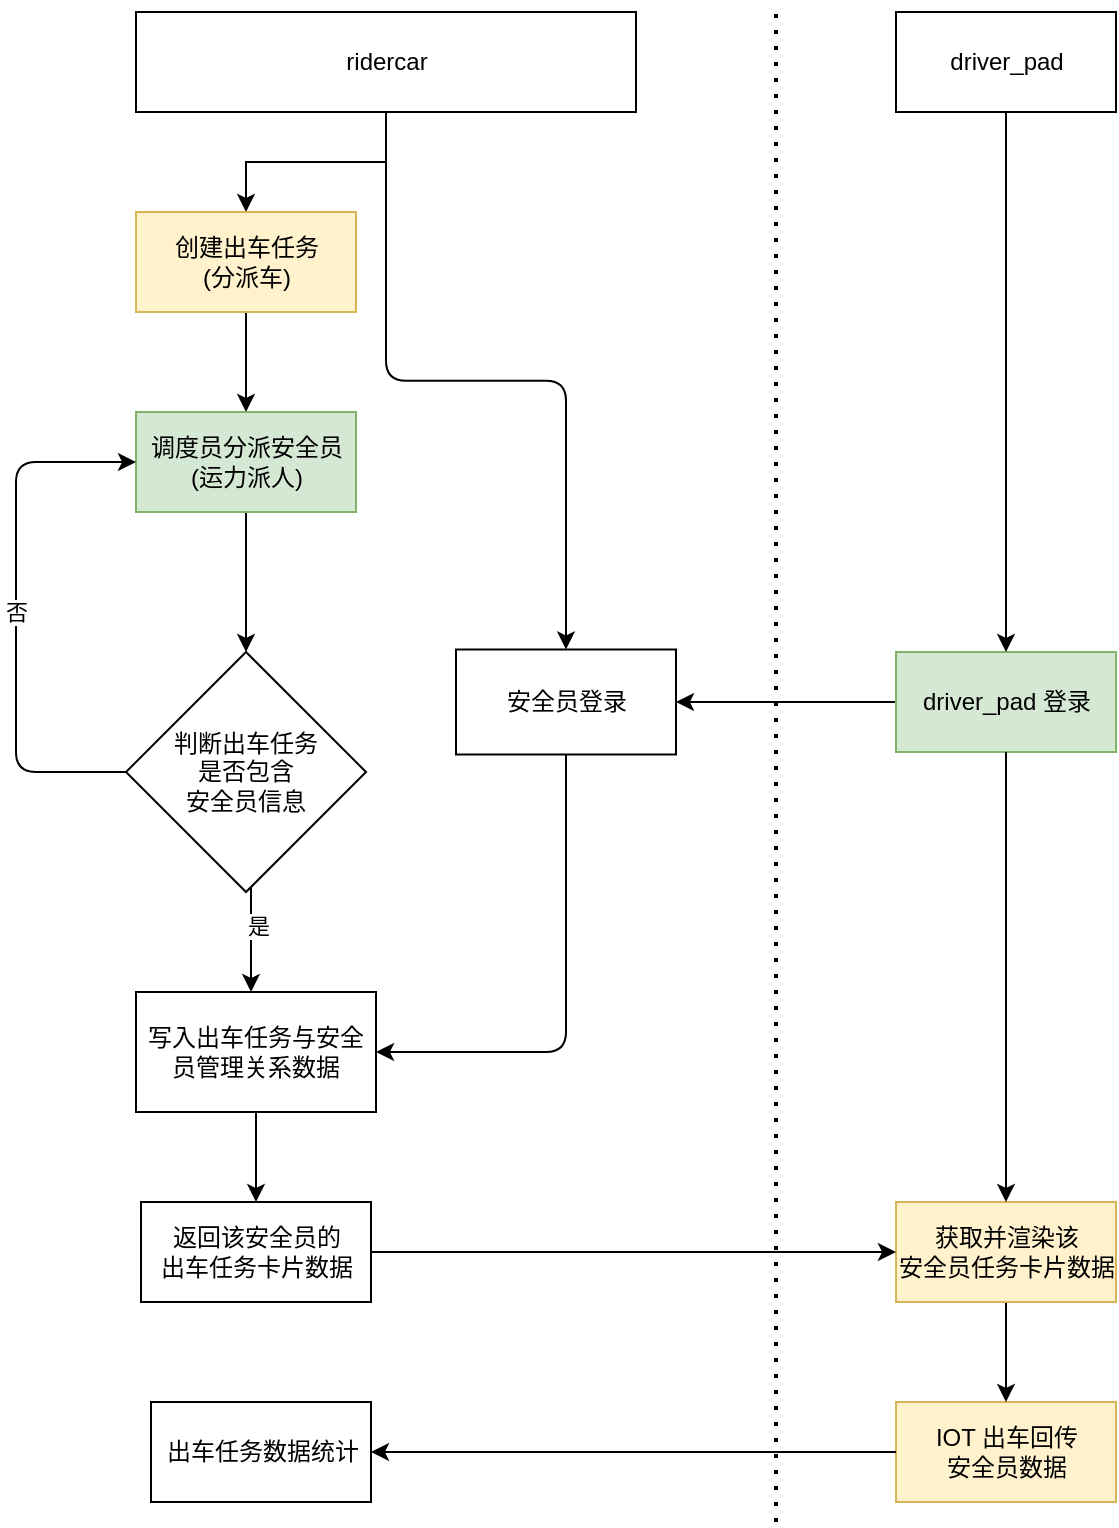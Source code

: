 <mxfile version="14.8.2" type="github">
  <diagram id="JkqSz3OC0iguHb5306tC" name="Page-1">
    <mxGraphModel dx="2066" dy="1071" grid="1" gridSize="10" guides="1" tooltips="1" connect="1" arrows="1" fold="1" page="1" pageScale="1" pageWidth="827" pageHeight="1169" math="0" shadow="0">
      <root>
        <mxCell id="0" />
        <mxCell id="1" parent="0" />
        <mxCell id="P5wz6ZX5gCALLBjAEXnX-6" value="" style="edgeStyle=orthogonalEdgeStyle;rounded=0;orthogonalLoop=1;jettySize=auto;html=1;" parent="1" source="P5wz6ZX5gCALLBjAEXnX-1" target="P5wz6ZX5gCALLBjAEXnX-4" edge="1">
          <mxGeometry relative="1" as="geometry" />
        </mxCell>
        <mxCell id="P5wz6ZX5gCALLBjAEXnX-1" value="ridercar" style="html=1;" parent="1" vertex="1">
          <mxGeometry x="120" y="45" width="250" height="50" as="geometry" />
        </mxCell>
        <mxCell id="P5wz6ZX5gCALLBjAEXnX-2" value="driver_pad" style="html=1;" parent="1" vertex="1">
          <mxGeometry x="500" y="45" width="110" height="50" as="geometry" />
        </mxCell>
        <mxCell id="P5wz6ZX5gCALLBjAEXnX-7" value="" style="edgeStyle=orthogonalEdgeStyle;rounded=0;orthogonalLoop=1;jettySize=auto;html=1;" parent="1" source="P5wz6ZX5gCALLBjAEXnX-4" target="P5wz6ZX5gCALLBjAEXnX-5" edge="1">
          <mxGeometry relative="1" as="geometry" />
        </mxCell>
        <mxCell id="P5wz6ZX5gCALLBjAEXnX-4" value="创建出车任务&lt;br&gt;(分派车)" style="html=1;fillColor=#fff2cc;strokeColor=#d6b656;" parent="1" vertex="1">
          <mxGeometry x="120" y="145" width="110" height="50" as="geometry" />
        </mxCell>
        <mxCell id="P5wz6ZX5gCALLBjAEXnX-9" value="" style="edgeStyle=orthogonalEdgeStyle;rounded=0;orthogonalLoop=1;jettySize=auto;html=1;" parent="1" source="P5wz6ZX5gCALLBjAEXnX-5" target="P5wz6ZX5gCALLBjAEXnX-8" edge="1">
          <mxGeometry relative="1" as="geometry" />
        </mxCell>
        <mxCell id="P5wz6ZX5gCALLBjAEXnX-5" value="调度员分派安全员&lt;br&gt;(运力派人)" style="html=1;fillColor=#d5e8d4;strokeColor=#82b366;" parent="1" vertex="1">
          <mxGeometry x="120" y="245" width="110" height="50" as="geometry" />
        </mxCell>
        <mxCell id="P5wz6ZX5gCALLBjAEXnX-16" value="" style="edgeStyle=elbowEdgeStyle;rounded=0;orthogonalLoop=1;jettySize=auto;html=1;" parent="1" source="P5wz6ZX5gCALLBjAEXnX-8" target="P5wz6ZX5gCALLBjAEXnX-15" edge="1">
          <mxGeometry relative="1" as="geometry" />
        </mxCell>
        <mxCell id="-qk9JmvtxwR0tcic5spb-1" value="是" style="edgeLabel;html=1;align=center;verticalAlign=middle;resizable=0;points=[];" vertex="1" connectable="0" parent="P5wz6ZX5gCALLBjAEXnX-16">
          <mxGeometry x="-0.27" y="3" relative="1" as="geometry">
            <mxPoint as="offset" />
          </mxGeometry>
        </mxCell>
        <mxCell id="P5wz6ZX5gCALLBjAEXnX-8" value="判断出车任务&lt;br&gt;是否包含&lt;br&gt;安全员信息" style="rhombus;whiteSpace=wrap;html=1;" parent="1" vertex="1">
          <mxGeometry x="115" y="365" width="120" height="120" as="geometry" />
        </mxCell>
        <mxCell id="P5wz6ZX5gCALLBjAEXnX-14" value="否" style="endArrow=classic;html=1;exitX=0;exitY=0.5;exitDx=0;exitDy=0;edgeStyle=elbowEdgeStyle;entryX=0;entryY=0.5;entryDx=0;entryDy=0;elbow=horizontal;" parent="1" source="P5wz6ZX5gCALLBjAEXnX-8" target="P5wz6ZX5gCALLBjAEXnX-5" edge="1">
          <mxGeometry width="50" height="50" relative="1" as="geometry">
            <mxPoint x="-10" y="455" as="sourcePoint" />
            <mxPoint x="80" y="285" as="targetPoint" />
            <Array as="points">
              <mxPoint x="60" y="345" />
            </Array>
          </mxGeometry>
        </mxCell>
        <mxCell id="-qk9JmvtxwR0tcic5spb-6" value="" style="edgeStyle=orthogonalEdgeStyle;rounded=0;orthogonalLoop=1;jettySize=auto;html=1;" edge="1" parent="1" source="P5wz6ZX5gCALLBjAEXnX-15" target="P5wz6ZX5gCALLBjAEXnX-19">
          <mxGeometry relative="1" as="geometry" />
        </mxCell>
        <mxCell id="P5wz6ZX5gCALLBjAEXnX-15" value="写入出车任务与安全员管理关系数据" style="rounded=0;whiteSpace=wrap;html=1;" parent="1" vertex="1">
          <mxGeometry x="120" y="535" width="120" height="60" as="geometry" />
        </mxCell>
        <mxCell id="-qk9JmvtxwR0tcic5spb-4" value="" style="edgeStyle=elbowEdgeStyle;rounded=0;orthogonalLoop=1;jettySize=auto;html=1;" edge="1" parent="1" source="P5wz6ZX5gCALLBjAEXnX-17" target="-qk9JmvtxwR0tcic5spb-3">
          <mxGeometry relative="1" as="geometry" />
        </mxCell>
        <mxCell id="P5wz6ZX5gCALLBjAEXnX-17" value="driver_pad 登录&lt;br&gt;" style="html=1;fillColor=#d5e8d4;strokeColor=#82b366;" parent="1" vertex="1">
          <mxGeometry x="500" y="365" width="110" height="50" as="geometry" />
        </mxCell>
        <mxCell id="P5wz6ZX5gCALLBjAEXnX-19" value="返回该安全员的&lt;br&gt;出车任务卡片数据" style="html=1;" parent="1" vertex="1">
          <mxGeometry x="122.5" y="640" width="115" height="50" as="geometry" />
        </mxCell>
        <mxCell id="P5wz6ZX5gCALLBjAEXnX-22" value="出车任务数据统计" style="html=1;" parent="1" vertex="1">
          <mxGeometry x="127.5" y="740" width="110" height="50" as="geometry" />
        </mxCell>
        <mxCell id="P5wz6ZX5gCALLBjAEXnX-24" value="IOT 出车回传&lt;br&gt;安全员数据" style="html=1;fillColor=#fff2cc;strokeColor=#d6b656;" parent="1" vertex="1">
          <mxGeometry x="500" y="740" width="110" height="50" as="geometry" />
        </mxCell>
        <mxCell id="P5wz6ZX5gCALLBjAEXnX-27" value="" style="endArrow=classic;html=1;exitX=0.5;exitY=1;exitDx=0;exitDy=0;" parent="1" source="P5wz6ZX5gCALLBjAEXnX-2" target="P5wz6ZX5gCALLBjAEXnX-17" edge="1">
          <mxGeometry width="50" height="50" relative="1" as="geometry">
            <mxPoint x="660" y="195" as="sourcePoint" />
            <mxPoint x="710" y="145" as="targetPoint" />
          </mxGeometry>
        </mxCell>
        <mxCell id="-qk9JmvtxwR0tcic5spb-3" value="安全员登录" style="html=1;" vertex="1" parent="1">
          <mxGeometry x="280" y="363.75" width="110" height="52.5" as="geometry" />
        </mxCell>
        <mxCell id="-qk9JmvtxwR0tcic5spb-5" value="" style="endArrow=classic;html=1;exitX=0.5;exitY=1;exitDx=0;exitDy=0;edgeStyle=orthogonalEdgeStyle;entryX=1;entryY=0.5;entryDx=0;entryDy=0;" edge="1" parent="1" source="-qk9JmvtxwR0tcic5spb-3" target="P5wz6ZX5gCALLBjAEXnX-15">
          <mxGeometry width="50" height="50" relative="1" as="geometry">
            <mxPoint x="300" y="590" as="sourcePoint" />
            <mxPoint x="350" y="540" as="targetPoint" />
          </mxGeometry>
        </mxCell>
        <mxCell id="-qk9JmvtxwR0tcic5spb-10" value="" style="edgeStyle=orthogonalEdgeStyle;rounded=0;orthogonalLoop=1;jettySize=auto;html=1;" edge="1" parent="1" source="-qk9JmvtxwR0tcic5spb-8" target="P5wz6ZX5gCALLBjAEXnX-24">
          <mxGeometry relative="1" as="geometry" />
        </mxCell>
        <mxCell id="-qk9JmvtxwR0tcic5spb-8" value="获取并渲染该&lt;br&gt;安全员任务卡片数据" style="html=1;fillColor=#fff2cc;strokeColor=#d6b656;" vertex="1" parent="1">
          <mxGeometry x="500" y="640" width="110" height="50" as="geometry" />
        </mxCell>
        <mxCell id="-qk9JmvtxwR0tcic5spb-9" value="" style="endArrow=classic;html=1;exitX=1;exitY=0.5;exitDx=0;exitDy=0;entryX=0;entryY=0.5;entryDx=0;entryDy=0;" edge="1" parent="1" source="P5wz6ZX5gCALLBjAEXnX-19" target="-qk9JmvtxwR0tcic5spb-8">
          <mxGeometry width="50" height="50" relative="1" as="geometry">
            <mxPoint x="340" y="740" as="sourcePoint" />
            <mxPoint x="390" y="690" as="targetPoint" />
          </mxGeometry>
        </mxCell>
        <mxCell id="-qk9JmvtxwR0tcic5spb-11" value="" style="endArrow=classic;html=1;exitX=0;exitY=0.5;exitDx=0;exitDy=0;" edge="1" parent="1" source="P5wz6ZX5gCALLBjAEXnX-24" target="P5wz6ZX5gCALLBjAEXnX-22">
          <mxGeometry width="50" height="50" relative="1" as="geometry">
            <mxPoint x="360" y="850" as="sourcePoint" />
            <mxPoint x="410" y="800" as="targetPoint" />
          </mxGeometry>
        </mxCell>
        <mxCell id="-qk9JmvtxwR0tcic5spb-12" value="" style="endArrow=classic;html=1;exitX=0.5;exitY=1;exitDx=0;exitDy=0;entryX=0.5;entryY=0;entryDx=0;entryDy=0;edgeStyle=orthogonalEdgeStyle;" edge="1" parent="1" source="P5wz6ZX5gCALLBjAEXnX-1" target="-qk9JmvtxwR0tcic5spb-3">
          <mxGeometry width="50" height="50" relative="1" as="geometry">
            <mxPoint x="370" y="320" as="sourcePoint" />
            <mxPoint x="420" y="270" as="targetPoint" />
          </mxGeometry>
        </mxCell>
        <mxCell id="-qk9JmvtxwR0tcic5spb-13" value="" style="endArrow=none;dashed=1;html=1;dashPattern=1 3;strokeWidth=2;" edge="1" parent="1">
          <mxGeometry width="50" height="50" relative="1" as="geometry">
            <mxPoint x="440" y="800" as="sourcePoint" />
            <mxPoint x="440" y="40" as="targetPoint" />
          </mxGeometry>
        </mxCell>
        <mxCell id="-qk9JmvtxwR0tcic5spb-14" value="" style="endArrow=classic;html=1;exitX=0.5;exitY=1;exitDx=0;exitDy=0;" edge="1" parent="1" source="P5wz6ZX5gCALLBjAEXnX-17">
          <mxGeometry width="50" height="50" relative="1" as="geometry">
            <mxPoint x="590" y="570" as="sourcePoint" />
            <mxPoint x="555" y="640" as="targetPoint" />
          </mxGeometry>
        </mxCell>
      </root>
    </mxGraphModel>
  </diagram>
</mxfile>
